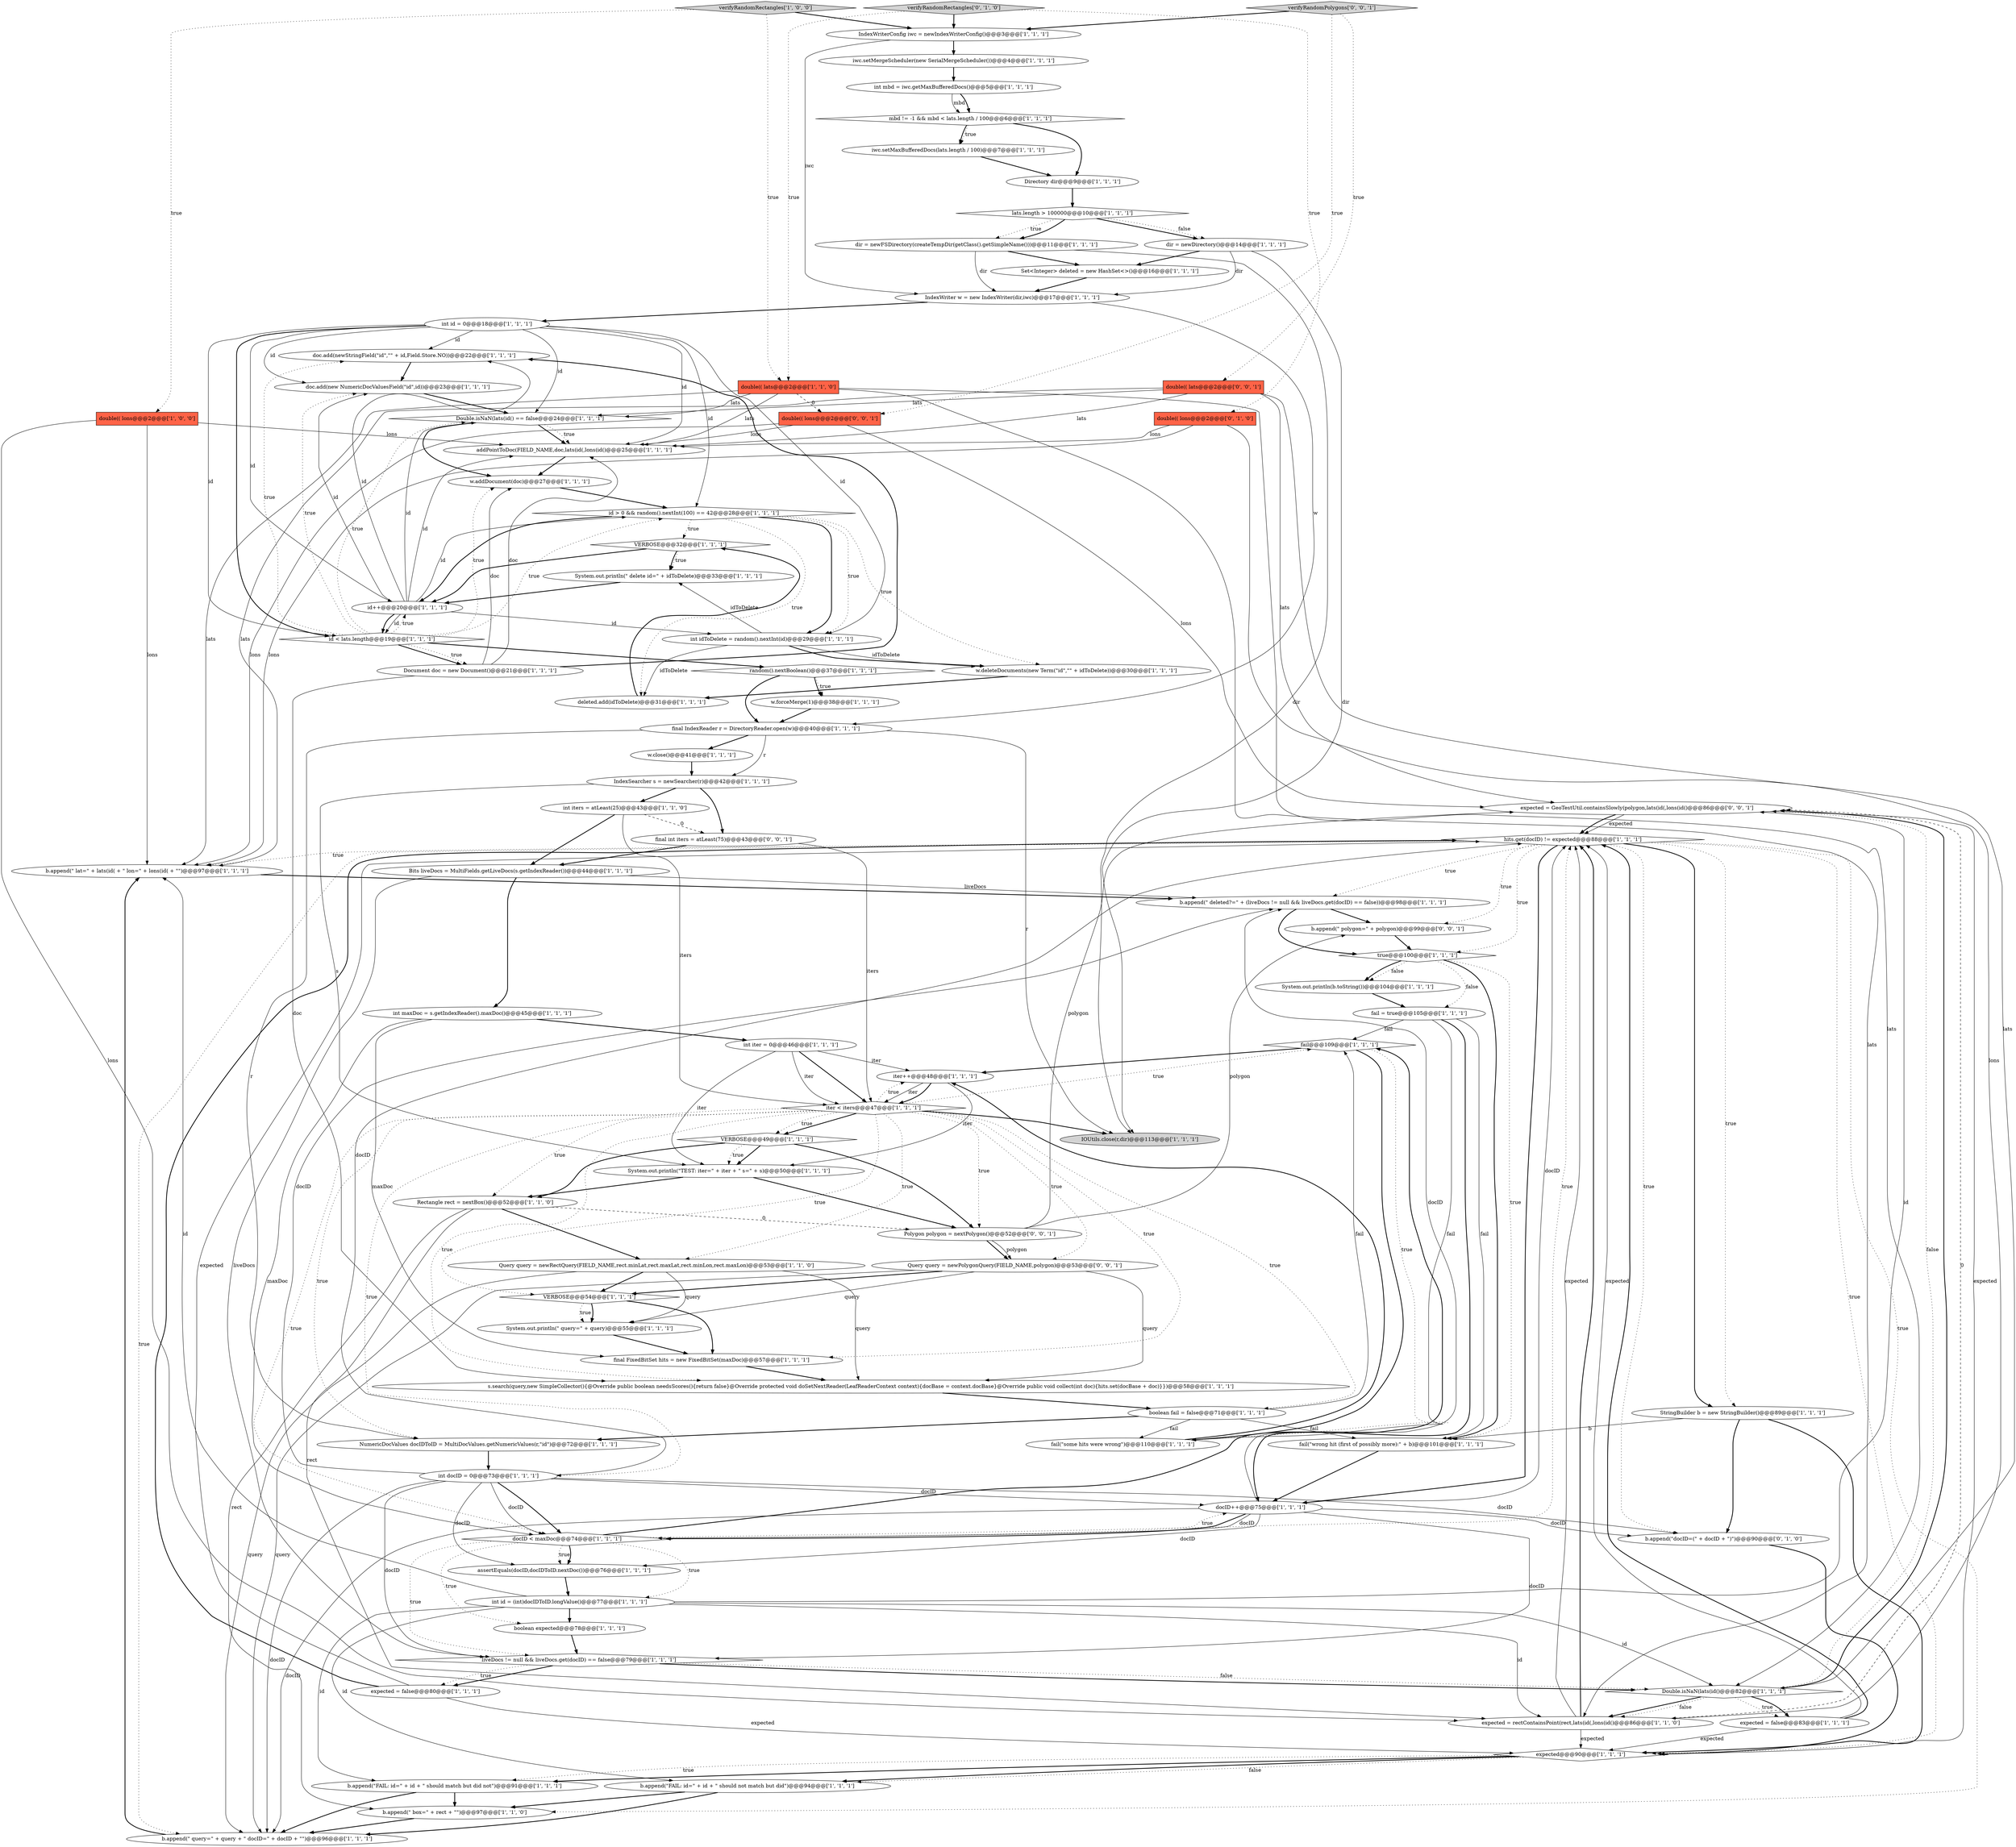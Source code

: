 digraph {
81 [style = filled, label = "expected = GeoTestUtil.containsSlowly(polygon,lats(id(,lons(id()@@@86@@@['0', '0', '1']", fillcolor = white, shape = ellipse image = "AAA0AAABBB3BBB"];
42 [style = filled, label = "fail@@@109@@@['1', '1', '1']", fillcolor = white, shape = diamond image = "AAA0AAABBB1BBB"];
7 [style = filled, label = "Rectangle rect = nextBox()@@@52@@@['1', '1', '0']", fillcolor = white, shape = ellipse image = "AAA0AAABBB1BBB"];
11 [style = filled, label = "dir = newDirectory()@@@14@@@['1', '1', '1']", fillcolor = white, shape = ellipse image = "AAA0AAABBB1BBB"];
16 [style = filled, label = "iwc.setMaxBufferedDocs(lats.length / 100)@@@7@@@['1', '1', '1']", fillcolor = white, shape = ellipse image = "AAA0AAABBB1BBB"];
21 [style = filled, label = "iter++@@@48@@@['1', '1', '1']", fillcolor = white, shape = ellipse image = "AAA0AAABBB1BBB"];
26 [style = filled, label = "b.append(\" lat=\" + lats(id( + \" lon=\" + lons(id( + \"\")@@@97@@@['1', '1', '1']", fillcolor = white, shape = ellipse image = "AAA0AAABBB1BBB"];
58 [style = filled, label = "iter < iters@@@47@@@['1', '1', '1']", fillcolor = white, shape = diamond image = "AAA0AAABBB1BBB"];
56 [style = filled, label = "System.out.println(\"TEST: iter=\" + iter + \" s=\" + s)@@@50@@@['1', '1', '1']", fillcolor = white, shape = ellipse image = "AAA0AAABBB1BBB"];
29 [style = filled, label = "hits.get(docID) != expected@@@88@@@['1', '1', '1']", fillcolor = white, shape = diamond image = "AAA0AAABBB1BBB"];
17 [style = filled, label = "liveDocs != null && liveDocs.get(docID) == false@@@79@@@['1', '1', '1']", fillcolor = white, shape = diamond image = "AAA0AAABBB1BBB"];
34 [style = filled, label = "expected = rectContainsPoint(rect,lats(id(,lons(id()@@@86@@@['1', '1', '0']", fillcolor = white, shape = ellipse image = "AAA0AAABBB1BBB"];
31 [style = filled, label = "b.append(\" deleted?=\" + (liveDocs != null && liveDocs.get(docID) == false))@@@98@@@['1', '1', '1']", fillcolor = white, shape = ellipse image = "AAA0AAABBB1BBB"];
28 [style = filled, label = "fail = true@@@105@@@['1', '1', '1']", fillcolor = white, shape = ellipse image = "AAA0AAABBB1BBB"];
71 [style = filled, label = "expected = false@@@80@@@['1', '1', '1']", fillcolor = white, shape = ellipse image = "AAA0AAABBB1BBB"];
84 [style = filled, label = "Query query = newPolygonQuery(FIELD_NAME,polygon)@@@53@@@['0', '0', '1']", fillcolor = white, shape = ellipse image = "AAA0AAABBB3BBB"];
23 [style = filled, label = "Double.isNaN(lats(id()@@@82@@@['1', '1', '1']", fillcolor = white, shape = diamond image = "AAA0AAABBB1BBB"];
6 [style = filled, label = "Document doc = new Document()@@@21@@@['1', '1', '1']", fillcolor = white, shape = ellipse image = "AAA0AAABBB1BBB"];
50 [style = filled, label = "int docID = 0@@@73@@@['1', '1', '1']", fillcolor = white, shape = ellipse image = "AAA0AAABBB1BBB"];
10 [style = filled, label = "VERBOSE@@@32@@@['1', '1', '1']", fillcolor = white, shape = diamond image = "AAA0AAABBB1BBB"];
69 [style = filled, label = "boolean fail = false@@@71@@@['1', '1', '1']", fillcolor = white, shape = ellipse image = "AAA0AAABBB1BBB"];
0 [style = filled, label = "doc.add(newStringField(\"id\",\"\" + id,Field.Store.NO))@@@22@@@['1', '1', '1']", fillcolor = white, shape = ellipse image = "AAA0AAABBB1BBB"];
2 [style = filled, label = "NumericDocValues docIDToID = MultiDocValues.getNumericValues(r,\"id\")@@@72@@@['1', '1', '1']", fillcolor = white, shape = ellipse image = "AAA0AAABBB1BBB"];
35 [style = filled, label = "int id = 0@@@18@@@['1', '1', '1']", fillcolor = white, shape = ellipse image = "AAA0AAABBB1BBB"];
73 [style = filled, label = "boolean expected@@@78@@@['1', '1', '1']", fillcolor = white, shape = ellipse image = "AAA0AAABBB1BBB"];
82 [style = filled, label = "b.append(\" polygon=\" + polygon)@@@99@@@['0', '0', '1']", fillcolor = white, shape = ellipse image = "AAA0AAABBB3BBB"];
62 [style = filled, label = "int iters = atLeast(25)@@@43@@@['1', '1', '0']", fillcolor = white, shape = ellipse image = "AAA0AAABBB1BBB"];
76 [style = filled, label = "IndexSearcher s = newSearcher(r)@@@42@@@['1', '1', '1']", fillcolor = white, shape = ellipse image = "AAA0AAABBB1BBB"];
13 [style = filled, label = "Bits liveDocs = MultiFields.getLiveDocs(s.getIndexReader())@@@44@@@['1', '1', '1']", fillcolor = white, shape = ellipse image = "AAA0AAABBB1BBB"];
14 [style = filled, label = "System.out.println(\" delete id=\" + idToDelete)@@@33@@@['1', '1', '1']", fillcolor = white, shape = ellipse image = "AAA0AAABBB1BBB"];
18 [style = filled, label = "final FixedBitSet hits = new FixedBitSet(maxDoc)@@@57@@@['1', '1', '1']", fillcolor = white, shape = ellipse image = "AAA0AAABBB1BBB"];
39 [style = filled, label = "expected@@@90@@@['1', '1', '1']", fillcolor = white, shape = diamond image = "AAA0AAABBB1BBB"];
38 [style = filled, label = "random().nextBoolean()@@@37@@@['1', '1', '1']", fillcolor = white, shape = diamond image = "AAA0AAABBB1BBB"];
47 [style = filled, label = "VERBOSE@@@49@@@['1', '1', '1']", fillcolor = white, shape = diamond image = "AAA0AAABBB1BBB"];
22 [style = filled, label = "System.out.println(b.toString())@@@104@@@['1', '1', '1']", fillcolor = white, shape = ellipse image = "AAA0AAABBB1BBB"];
57 [style = filled, label = "addPointToDoc(FIELD_NAME,doc,lats(id(,lons(id()@@@25@@@['1', '1', '1']", fillcolor = white, shape = ellipse image = "AAA0AAABBB1BBB"];
55 [style = filled, label = "lats.length > 100000@@@10@@@['1', '1', '1']", fillcolor = white, shape = diamond image = "AAA0AAABBB1BBB"];
44 [style = filled, label = "id++@@@20@@@['1', '1', '1']", fillcolor = white, shape = ellipse image = "AAA0AAABBB1BBB"];
37 [style = filled, label = "IndexWriterConfig iwc = newIndexWriterConfig()@@@3@@@['1', '1', '1']", fillcolor = white, shape = ellipse image = "AAA0AAABBB1BBB"];
32 [style = filled, label = "Double.isNaN(lats(id() == false@@@24@@@['1', '1', '1']", fillcolor = white, shape = diamond image = "AAA0AAABBB1BBB"];
85 [style = filled, label = "verifyRandomPolygons['0', '0', '1']", fillcolor = lightgray, shape = diamond image = "AAA0AAABBB3BBB"];
75 [style = filled, label = "int iter = 0@@@46@@@['1', '1', '1']", fillcolor = white, shape = ellipse image = "AAA0AAABBB1BBB"];
3 [style = filled, label = "w.deleteDocuments(new Term(\"id\",\"\" + idToDelete))@@@30@@@['1', '1', '1']", fillcolor = white, shape = ellipse image = "AAA0AAABBB1BBB"];
53 [style = filled, label = "doc.add(new NumericDocValuesField(\"id\",id))@@@23@@@['1', '1', '1']", fillcolor = white, shape = ellipse image = "AAA0AAABBB1BBB"];
48 [style = filled, label = "int id = (int)docIDToID.longValue()@@@77@@@['1', '1', '1']", fillcolor = white, shape = ellipse image = "AAA0AAABBB1BBB"];
33 [style = filled, label = "verifyRandomRectangles['1', '0', '0']", fillcolor = lightgray, shape = diamond image = "AAA0AAABBB1BBB"];
79 [style = filled, label = "verifyRandomRectangles['0', '1', '0']", fillcolor = lightgray, shape = diamond image = "AAA0AAABBB2BBB"];
45 [style = filled, label = "int maxDoc = s.getIndexReader().maxDoc()@@@45@@@['1', '1', '1']", fillcolor = white, shape = ellipse image = "AAA0AAABBB1BBB"];
61 [style = filled, label = "int idToDelete = random().nextInt(id)@@@29@@@['1', '1', '1']", fillcolor = white, shape = ellipse image = "AAA0AAABBB1BBB"];
52 [style = filled, label = "docID < maxDoc@@@74@@@['1', '1', '1']", fillcolor = white, shape = diamond image = "AAA0AAABBB1BBB"];
77 [style = filled, label = "b.append(\"docID=(\" + docID + \")\")@@@90@@@['0', '1', '0']", fillcolor = white, shape = ellipse image = "AAA1AAABBB2BBB"];
60 [style = filled, label = "true@@@100@@@['1', '1', '1']", fillcolor = white, shape = diamond image = "AAA0AAABBB1BBB"];
43 [style = filled, label = "double(( lats@@@2@@@['1', '1', '0']", fillcolor = tomato, shape = box image = "AAA0AAABBB1BBB"];
24 [style = filled, label = "VERBOSE@@@54@@@['1', '1', '1']", fillcolor = white, shape = diamond image = "AAA0AAABBB1BBB"];
67 [style = filled, label = "w.addDocument(doc)@@@27@@@['1', '1', '1']", fillcolor = white, shape = ellipse image = "AAA0AAABBB1BBB"];
5 [style = filled, label = "Set<Integer> deleted = new HashSet<>()@@@16@@@['1', '1', '1']", fillcolor = white, shape = ellipse image = "AAA0AAABBB1BBB"];
78 [style = filled, label = "double(( lons@@@2@@@['0', '1', '0']", fillcolor = tomato, shape = box image = "AAA0AAABBB2BBB"];
9 [style = filled, label = "iwc.setMergeScheduler(new SerialMergeScheduler())@@@4@@@['1', '1', '1']", fillcolor = white, shape = ellipse image = "AAA0AAABBB1BBB"];
15 [style = filled, label = "double(( lons@@@2@@@['1', '0', '0']", fillcolor = tomato, shape = box image = "AAA0AAABBB1BBB"];
1 [style = filled, label = "b.append(\" query=\" + query + \" docID=\" + docID + \"\")@@@96@@@['1', '1', '1']", fillcolor = white, shape = ellipse image = "AAA0AAABBB1BBB"];
41 [style = filled, label = "mbd != -1 && mbd < lats.length / 100@@@6@@@['1', '1', '1']", fillcolor = white, shape = diamond image = "AAA0AAABBB1BBB"];
86 [style = filled, label = "double(( lats@@@2@@@['0', '0', '1']", fillcolor = tomato, shape = box image = "AAA0AAABBB3BBB"];
80 [style = filled, label = "final int iters = atLeast(75)@@@43@@@['0', '0', '1']", fillcolor = white, shape = ellipse image = "AAA0AAABBB3BBB"];
87 [style = filled, label = "double(( lons@@@2@@@['0', '0', '1']", fillcolor = tomato, shape = box image = "AAA0AAABBB3BBB"];
68 [style = filled, label = "id > 0 && random().nextInt(100) == 42@@@28@@@['1', '1', '1']", fillcolor = white, shape = diamond image = "AAA0AAABBB1BBB"];
4 [style = filled, label = "w.close()@@@41@@@['1', '1', '1']", fillcolor = white, shape = ellipse image = "AAA0AAABBB1BBB"];
63 [style = filled, label = "IndexWriter w = new IndexWriter(dir,iwc)@@@17@@@['1', '1', '1']", fillcolor = white, shape = ellipse image = "AAA0AAABBB1BBB"];
49 [style = filled, label = "b.append(\"FAIL: id=\" + id + \" should not match but did\")@@@94@@@['1', '1', '1']", fillcolor = white, shape = ellipse image = "AAA0AAABBB1BBB"];
8 [style = filled, label = "deleted.add(idToDelete)@@@31@@@['1', '1', '1']", fillcolor = white, shape = ellipse image = "AAA0AAABBB1BBB"];
20 [style = filled, label = "final IndexReader r = DirectoryReader.open(w)@@@40@@@['1', '1', '1']", fillcolor = white, shape = ellipse image = "AAA0AAABBB1BBB"];
12 [style = filled, label = "Directory dir@@@9@@@['1', '1', '1']", fillcolor = white, shape = ellipse image = "AAA0AAABBB1BBB"];
36 [style = filled, label = "fail(\"some hits were wrong\")@@@110@@@['1', '1', '1']", fillcolor = white, shape = ellipse image = "AAA0AAABBB1BBB"];
46 [style = filled, label = "docID++@@@75@@@['1', '1', '1']", fillcolor = white, shape = ellipse image = "AAA0AAABBB1BBB"];
51 [style = filled, label = "StringBuilder b = new StringBuilder()@@@89@@@['1', '1', '1']", fillcolor = white, shape = ellipse image = "AAA0AAABBB1BBB"];
54 [style = filled, label = "IOUtils.close(r,dir)@@@113@@@['1', '1', '1']", fillcolor = lightgray, shape = ellipse image = "AAA0AAABBB1BBB"];
83 [style = filled, label = "Polygon polygon = nextPolygon()@@@52@@@['0', '0', '1']", fillcolor = white, shape = ellipse image = "AAA0AAABBB3BBB"];
40 [style = filled, label = "b.append(\" box=\" + rect + \"\")@@@97@@@['1', '1', '0']", fillcolor = white, shape = ellipse image = "AAA0AAABBB1BBB"];
27 [style = filled, label = "int mbd = iwc.getMaxBufferedDocs()@@@5@@@['1', '1', '1']", fillcolor = white, shape = ellipse image = "AAA0AAABBB1BBB"];
66 [style = filled, label = "w.forceMerge(1)@@@38@@@['1', '1', '1']", fillcolor = white, shape = ellipse image = "AAA0AAABBB1BBB"];
65 [style = filled, label = "id < lats.length@@@19@@@['1', '1', '1']", fillcolor = white, shape = diamond image = "AAA0AAABBB1BBB"];
30 [style = filled, label = "dir = newFSDirectory(createTempDir(getClass().getSimpleName()))@@@11@@@['1', '1', '1']", fillcolor = white, shape = ellipse image = "AAA0AAABBB1BBB"];
72 [style = filled, label = "Query query = newRectQuery(FIELD_NAME,rect.minLat,rect.maxLat,rect.minLon,rect.maxLon)@@@53@@@['1', '1', '0']", fillcolor = white, shape = ellipse image = "AAA0AAABBB1BBB"];
25 [style = filled, label = "System.out.println(\" query=\" + query)@@@55@@@['1', '1', '1']", fillcolor = white, shape = ellipse image = "AAA0AAABBB1BBB"];
64 [style = filled, label = "expected = false@@@83@@@['1', '1', '1']", fillcolor = white, shape = ellipse image = "AAA0AAABBB1BBB"];
70 [style = filled, label = "b.append(\"FAIL: id=\" + id + \" should match but did not\")@@@91@@@['1', '1', '1']", fillcolor = white, shape = ellipse image = "AAA0AAABBB1BBB"];
19 [style = filled, label = "assertEquals(docID,docIDToID.nextDoc())@@@76@@@['1', '1', '1']", fillcolor = white, shape = ellipse image = "AAA0AAABBB1BBB"];
59 [style = filled, label = "fail(\"wrong hit (first of possibly more):\" + b)@@@101@@@['1', '1', '1']", fillcolor = white, shape = ellipse image = "AAA0AAABBB1BBB"];
74 [style = filled, label = "s.search(query,new SimpleCollector(){@Override public boolean needsScores(){return false}@Override protected void doSetNextReader(LeafReaderContext context){docBase = context.docBase}@Override public void collect(int doc){hits.set(docBase + doc)}})@@@58@@@['1', '1', '1']", fillcolor = white, shape = ellipse image = "AAA0AAABBB1BBB"];
59->46 [style = bold, label=""];
18->74 [style = bold, label=""];
48->49 [style = solid, label="id"];
72->74 [style = solid, label="query"];
20->2 [style = solid, label="r"];
85->86 [style = dotted, label="true"];
13->45 [style = bold, label=""];
65->0 [style = dotted, label="true"];
17->23 [style = dotted, label="false"];
39->70 [style = dotted, label="true"];
44->53 [style = solid, label="id"];
17->71 [style = bold, label=""];
7->34 [style = solid, label="rect"];
58->72 [style = dotted, label="true"];
17->71 [style = dotted, label="true"];
34->29 [style = solid, label="expected"];
52->19 [style = dotted, label="true"];
35->32 [style = solid, label="id"];
44->61 [style = solid, label="id"];
78->57 [style = solid, label="lons"];
15->26 [style = solid, label="lons"];
60->22 [style = dotted, label="false"];
58->52 [style = dotted, label="true"];
81->29 [style = solid, label="expected"];
87->81 [style = solid, label="lons"];
78->34 [style = solid, label="lons"];
74->69 [style = bold, label=""];
63->35 [style = bold, label=""];
21->58 [style = solid, label="iter"];
42->21 [style = bold, label=""];
58->74 [style = dotted, label="true"];
71->39 [style = solid, label="expected"];
64->29 [style = solid, label="expected"];
23->64 [style = dotted, label="true"];
36->21 [style = bold, label=""];
43->26 [style = solid, label="lats"];
16->12 [style = bold, label=""];
58->47 [style = bold, label=""];
62->80 [style = dashed, label="0"];
80->13 [style = bold, label=""];
29->39 [style = dotted, label="true"];
81->29 [style = bold, label=""];
60->28 [style = dotted, label="false"];
51->59 [style = solid, label="b"];
6->67 [style = solid, label="doc"];
22->28 [style = bold, label=""];
27->41 [style = solid, label="mbd"];
48->23 [style = solid, label="id"];
48->70 [style = solid, label="id"];
49->1 [style = bold, label=""];
0->53 [style = bold, label=""];
17->23 [style = bold, label=""];
30->63 [style = solid, label="dir"];
45->52 [style = solid, label="maxDoc"];
58->21 [style = dotted, label="true"];
29->31 [style = dotted, label="true"];
86->81 [style = solid, label="lats"];
39->70 [style = bold, label=""];
56->83 [style = bold, label=""];
34->29 [style = bold, label=""];
68->61 [style = bold, label=""];
60->59 [style = bold, label=""];
43->87 [style = dashed, label="0"];
50->52 [style = solid, label="docID"];
50->31 [style = solid, label="docID"];
43->23 [style = solid, label="lats"];
58->47 [style = dotted, label="true"];
23->81 [style = dotted, label="false"];
65->6 [style = bold, label=""];
72->25 [style = solid, label="query"];
70->1 [style = bold, label=""];
61->8 [style = solid, label="idToDelete"];
44->0 [style = solid, label="id"];
78->26 [style = solid, label="lons"];
11->63 [style = solid, label="dir"];
40->1 [style = bold, label=""];
33->15 [style = dotted, label="true"];
84->74 [style = solid, label="query"];
35->65 [style = bold, label=""];
69->42 [style = solid, label="fail"];
7->72 [style = bold, label=""];
58->7 [style = dotted, label="true"];
69->59 [style = solid, label="fail"];
9->27 [style = bold, label=""];
75->58 [style = solid, label="iter"];
83->84 [style = bold, label=""];
28->59 [style = solid, label="fail"];
50->17 [style = solid, label="docID"];
46->1 [style = solid, label="docID"];
58->50 [style = dotted, label="true"];
20->4 [style = bold, label=""];
47->7 [style = bold, label=""];
71->29 [style = bold, label=""];
60->59 [style = dotted, label="true"];
85->87 [style = dotted, label="true"];
38->66 [style = bold, label=""];
70->40 [style = bold, label=""];
7->40 [style = solid, label="rect"];
46->52 [style = solid, label="docID"];
20->76 [style = solid, label="r"];
45->18 [style = solid, label="maxDoc"];
21->58 [style = bold, label=""];
31->60 [style = bold, label=""];
29->51 [style = bold, label=""];
65->67 [style = dotted, label="true"];
29->77 [style = dotted, label="true"];
11->54 [style = solid, label="dir"];
72->24 [style = bold, label=""];
33->37 [style = bold, label=""];
44->68 [style = solid, label="id"];
76->62 [style = bold, label=""];
63->20 [style = solid, label="w"];
83->84 [style = solid, label="polygon"];
81->39 [style = solid, label="expected"];
23->34 [style = bold, label=""];
82->60 [style = bold, label=""];
50->19 [style = solid, label="docID"];
46->77 [style = solid, label="docID"];
61->3 [style = solid, label="idToDelete"];
41->16 [style = bold, label=""];
75->58 [style = bold, label=""];
47->56 [style = bold, label=""];
52->29 [style = dotted, label="true"];
79->78 [style = dotted, label="true"];
58->69 [style = dotted, label="true"];
35->44 [style = solid, label="id"];
3->8 [style = bold, label=""];
76->56 [style = solid, label="s"];
65->38 [style = bold, label=""];
52->48 [style = dotted, label="true"];
13->31 [style = solid, label="liveDocs"];
68->44 [style = bold, label=""];
21->56 [style = solid, label="iter"];
62->13 [style = bold, label=""];
6->74 [style = solid, label="doc"];
24->25 [style = bold, label=""];
24->25 [style = dotted, label="true"];
50->29 [style = solid, label="docID"];
35->57 [style = solid, label="id"];
19->48 [style = bold, label=""];
47->83 [style = bold, label=""];
61->14 [style = solid, label="idToDelete"];
4->76 [style = bold, label=""];
50->1 [style = solid, label="docID"];
10->14 [style = bold, label=""];
8->10 [style = bold, label=""];
66->20 [style = bold, label=""];
53->32 [style = bold, label=""];
71->29 [style = solid, label="expected"];
31->82 [style = bold, label=""];
84->25 [style = solid, label="query"];
48->34 [style = solid, label="id"];
43->57 [style = solid, label="lats"];
27->41 [style = bold, label=""];
28->42 [style = solid, label="fail"];
52->19 [style = bold, label=""];
68->3 [style = dotted, label="true"];
83->82 [style = solid, label="polygon"];
29->1 [style = dotted, label="true"];
44->65 [style = bold, label=""];
34->81 [style = dashed, label="0"];
51->39 [style = bold, label=""];
6->57 [style = solid, label="doc"];
87->57 [style = solid, label="lons"];
39->49 [style = bold, label=""];
58->2 [style = dotted, label="true"];
79->43 [style = dotted, label="true"];
58->83 [style = dotted, label="true"];
44->65 [style = solid, label="id"];
23->34 [style = dotted, label="false"];
6->0 [style = bold, label=""];
52->73 [style = dotted, label="true"];
28->36 [style = solid, label="fail"];
46->17 [style = solid, label="docID"];
57->67 [style = bold, label=""];
29->26 [style = dotted, label="true"];
72->1 [style = solid, label="query"];
25->18 [style = bold, label=""];
29->82 [style = dotted, label="true"];
10->44 [style = bold, label=""];
15->34 [style = solid, label="lons"];
67->68 [style = bold, label=""];
58->24 [style = dotted, label="true"];
69->36 [style = solid, label="fail"];
55->11 [style = bold, label=""];
29->60 [style = dotted, label="true"];
35->65 [style = solid, label="id"];
65->68 [style = dotted, label="true"];
44->57 [style = solid, label="id"];
75->56 [style = solid, label="iter"];
58->42 [style = dotted, label="true"];
46->52 [style = bold, label=""];
13->17 [style = solid, label="liveDocs"];
5->63 [style = bold, label=""];
42->36 [style = dotted, label="true"];
58->54 [style = bold, label=""];
7->83 [style = dashed, label="0"];
86->57 [style = solid, label="lats"];
58->84 [style = dotted, label="true"];
42->36 [style = bold, label=""];
55->30 [style = dotted, label="true"];
38->66 [style = dotted, label="true"];
75->21 [style = solid, label="iter"];
73->17 [style = bold, label=""];
1->26 [style = bold, label=""];
52->46 [style = dotted, label="true"];
60->22 [style = bold, label=""];
50->46 [style = solid, label="docID"];
37->9 [style = bold, label=""];
80->58 [style = solid, label="iters"];
64->39 [style = solid, label="expected"];
48->73 [style = bold, label=""];
55->11 [style = dotted, label="false"];
58->18 [style = dotted, label="true"];
11->5 [style = bold, label=""];
52->42 [style = bold, label=""];
50->77 [style = solid, label="docID"];
23->64 [style = bold, label=""];
61->3 [style = bold, label=""];
65->53 [style = dotted, label="true"];
47->56 [style = dotted, label="true"];
29->46 [style = bold, label=""];
85->37 [style = bold, label=""];
77->39 [style = bold, label=""];
68->8 [style = dotted, label="true"];
20->54 [style = solid, label="r"];
44->32 [style = solid, label="id"];
79->37 [style = bold, label=""];
46->29 [style = solid, label="docID"];
24->18 [style = bold, label=""];
43->34 [style = solid, label="lats"];
46->31 [style = solid, label="docID"];
84->24 [style = bold, label=""];
52->17 [style = dotted, label="true"];
29->51 [style = dotted, label="true"];
26->31 [style = bold, label=""];
35->61 [style = solid, label="id"];
48->81 [style = solid, label="id"];
65->44 [style = dotted, label="true"];
65->6 [style = dotted, label="true"];
29->40 [style = dotted, label="true"];
76->80 [style = bold, label=""];
68->10 [style = dotted, label="true"];
35->68 [style = solid, label="id"];
41->12 [style = bold, label=""];
86->23 [style = solid, label="lats"];
32->67 [style = bold, label=""];
14->44 [style = bold, label=""];
45->75 [style = bold, label=""];
48->26 [style = solid, label="id"];
35->0 [style = solid, label="id"];
34->39 [style = solid, label="expected"];
68->61 [style = dotted, label="true"];
69->2 [style = bold, label=""];
30->54 [style = solid, label="dir"];
55->30 [style = bold, label=""];
23->81 [style = bold, label=""];
28->46 [style = bold, label=""];
33->43 [style = dotted, label="true"];
84->1 [style = solid, label="query"];
30->5 [style = bold, label=""];
56->7 [style = bold, label=""];
35->53 [style = solid, label="id"];
86->32 [style = solid, label="lats"];
15->57 [style = solid, label="lons"];
51->77 [style = bold, label=""];
12->55 [style = bold, label=""];
62->58 [style = solid, label="iters"];
2->50 [style = bold, label=""];
37->63 [style = solid, label="iwc"];
43->32 [style = solid, label="lats"];
46->19 [style = solid, label="docID"];
86->26 [style = solid, label="lats"];
38->20 [style = bold, label=""];
50->52 [style = bold, label=""];
32->57 [style = bold, label=""];
83->81 [style = solid, label="polygon"];
65->32 [style = dotted, label="true"];
64->29 [style = bold, label=""];
41->16 [style = dotted, label="true"];
10->14 [style = dotted, label="true"];
32->57 [style = dotted, label="true"];
39->49 [style = dotted, label="false"];
87->26 [style = solid, label="lons"];
49->40 [style = bold, label=""];
}
